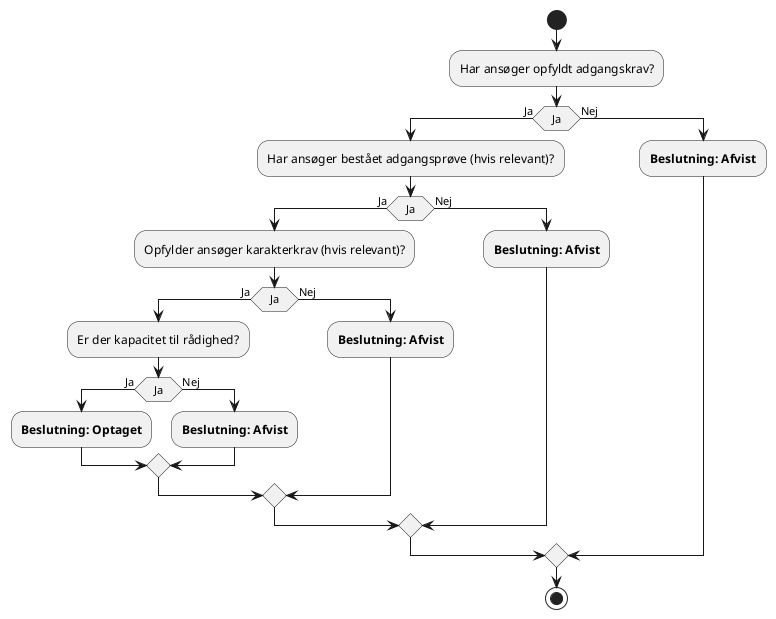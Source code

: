 @startuml Afsnit: §8, stk. 1-3 - Beslutning: Optagelse af studerende
start
:Har ansøger opfyldt adgangskrav?;
if (Ja) then (Ja)
  :Har ansøger bestået adgangsprøve (hvis relevant)?;
  if (Ja) then (Ja)
    :Opfylder ansøger karakterkrav (hvis relevant)?;
    if (Ja) then (Ja)
      :Er der kapacitet til rådighed?;
      if (Ja) then (Ja)
        :**Beslutning: Optaget**;
      else (Nej)
        :**Beslutning: Afvist**;
      endif
    else (Nej)
      :**Beslutning: Afvist**;
    endif
  else (Nej)
    :**Beslutning: Afvist**;
  endif
else (Nej)
  :**Beslutning: Afvist**;
endif
stop
@enduml
